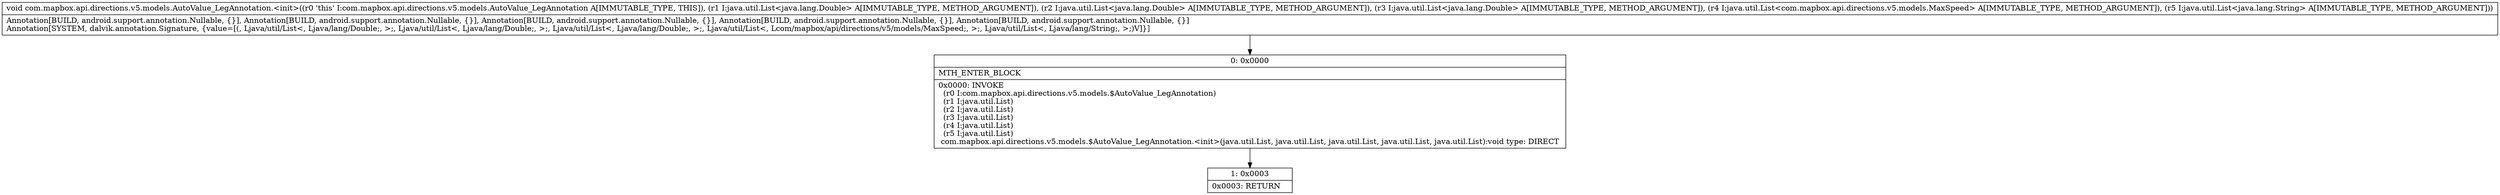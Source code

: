 digraph "CFG forcom.mapbox.api.directions.v5.models.AutoValue_LegAnnotation.\<init\>(Ljava\/util\/List;Ljava\/util\/List;Ljava\/util\/List;Ljava\/util\/List;Ljava\/util\/List;)V" {
Node_0 [shape=record,label="{0\:\ 0x0000|MTH_ENTER_BLOCK\l|0x0000: INVOKE  \l  (r0 I:com.mapbox.api.directions.v5.models.$AutoValue_LegAnnotation)\l  (r1 I:java.util.List)\l  (r2 I:java.util.List)\l  (r3 I:java.util.List)\l  (r4 I:java.util.List)\l  (r5 I:java.util.List)\l com.mapbox.api.directions.v5.models.$AutoValue_LegAnnotation.\<init\>(java.util.List, java.util.List, java.util.List, java.util.List, java.util.List):void type: DIRECT \l}"];
Node_1 [shape=record,label="{1\:\ 0x0003|0x0003: RETURN   \l}"];
MethodNode[shape=record,label="{void com.mapbox.api.directions.v5.models.AutoValue_LegAnnotation.\<init\>((r0 'this' I:com.mapbox.api.directions.v5.models.AutoValue_LegAnnotation A[IMMUTABLE_TYPE, THIS]), (r1 I:java.util.List\<java.lang.Double\> A[IMMUTABLE_TYPE, METHOD_ARGUMENT]), (r2 I:java.util.List\<java.lang.Double\> A[IMMUTABLE_TYPE, METHOD_ARGUMENT]), (r3 I:java.util.List\<java.lang.Double\> A[IMMUTABLE_TYPE, METHOD_ARGUMENT]), (r4 I:java.util.List\<com.mapbox.api.directions.v5.models.MaxSpeed\> A[IMMUTABLE_TYPE, METHOD_ARGUMENT]), (r5 I:java.util.List\<java.lang.String\> A[IMMUTABLE_TYPE, METHOD_ARGUMENT]))  | Annotation[BUILD, android.support.annotation.Nullable, \{\}], Annotation[BUILD, android.support.annotation.Nullable, \{\}], Annotation[BUILD, android.support.annotation.Nullable, \{\}], Annotation[BUILD, android.support.annotation.Nullable, \{\}], Annotation[BUILD, android.support.annotation.Nullable, \{\}]\lAnnotation[SYSTEM, dalvik.annotation.Signature, \{value=[(, Ljava\/util\/List\<, Ljava\/lang\/Double;, \>;, Ljava\/util\/List\<, Ljava\/lang\/Double;, \>;, Ljava\/util\/List\<, Ljava\/lang\/Double;, \>;, Ljava\/util\/List\<, Lcom\/mapbox\/api\/directions\/v5\/models\/MaxSpeed;, \>;, Ljava\/util\/List\<, Ljava\/lang\/String;, \>;)V]\}]\l}"];
MethodNode -> Node_0;
Node_0 -> Node_1;
}

